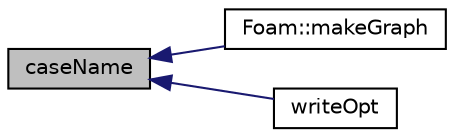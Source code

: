 digraph "caseName"
{
  bgcolor="transparent";
  edge [fontname="Helvetica",fontsize="10",labelfontname="Helvetica",labelfontsize="10"];
  node [fontname="Helvetica",fontsize="10",shape=record];
  rankdir="LR";
  Node1 [label="caseName",height=0.2,width=0.4,color="black", fillcolor="grey75", style="filled", fontcolor="black"];
  Node1 -> Node2 [dir="back",color="midnightblue",fontsize="10",style="solid",fontname="Helvetica"];
  Node2 [label="Foam::makeGraph",height=0.2,width=0.4,color="black",URL="$a10974.html#a18036b08cdbe6df94e4722bf03687851"];
  Node1 -> Node3 [dir="back",color="midnightblue",fontsize="10",style="solid",fontname="Helvetica"];
  Node3 [label="writeOpt",height=0.2,width=0.4,color="black",URL="$a01197.html#a63d205cb682f018b67bf8193545ffe85"];
}
